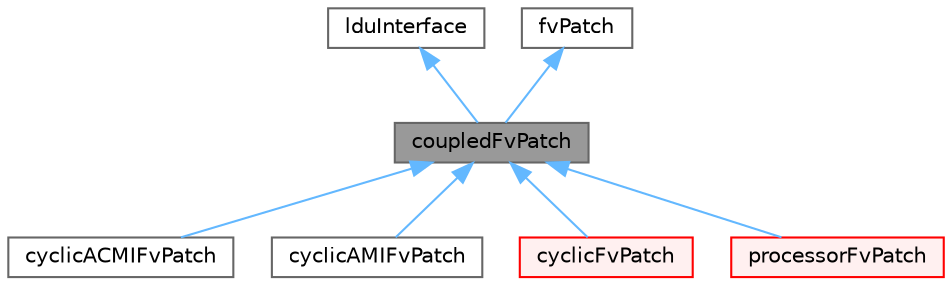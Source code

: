 digraph "coupledFvPatch"
{
 // LATEX_PDF_SIZE
  bgcolor="transparent";
  edge [fontname=Helvetica,fontsize=10,labelfontname=Helvetica,labelfontsize=10];
  node [fontname=Helvetica,fontsize=10,shape=box,height=0.2,width=0.4];
  Node1 [id="Node000001",label="coupledFvPatch",height=0.2,width=0.4,color="gray40", fillcolor="grey60", style="filled", fontcolor="black",tooltip="An abstract base class for patches that couple regions of the computational domain e...."];
  Node2 -> Node1 [id="edge1_Node000001_Node000002",dir="back",color="steelblue1",style="solid",tooltip=" "];
  Node2 [id="Node000002",label="lduInterface",height=0.2,width=0.4,color="gray40", fillcolor="white", style="filled",URL="$classFoam_1_1lduInterface.html",tooltip="An abstract base class for implicitly-coupled interfaces e.g. processor and cyclic patches."];
  Node3 -> Node1 [id="edge2_Node000001_Node000003",dir="back",color="steelblue1",style="solid",tooltip=" "];
  Node3 [id="Node000003",label="fvPatch",height=0.2,width=0.4,color="gray40", fillcolor="white", style="filled",URL="$classFoam_1_1fvPatch.html",tooltip="A finiteVolume patch using a polyPatch and a fvBoundaryMesh."];
  Node1 -> Node4 [id="edge3_Node000001_Node000004",dir="back",color="steelblue1",style="solid",tooltip=" "];
  Node4 [id="Node000004",label="cyclicACMIFvPatch",height=0.2,width=0.4,color="gray40", fillcolor="white", style="filled",URL="$classFoam_1_1cyclicACMIFvPatch.html",tooltip="Cyclic patch for Arbitrarily Coupled Mesh Interface (ACMI)"];
  Node1 -> Node5 [id="edge4_Node000001_Node000005",dir="back",color="steelblue1",style="solid",tooltip=" "];
  Node5 [id="Node000005",label="cyclicAMIFvPatch",height=0.2,width=0.4,color="gray40", fillcolor="white", style="filled",URL="$classFoam_1_1cyclicAMIFvPatch.html",tooltip="Cyclic patch for Arbitrary Mesh Interface (AMI)"];
  Node1 -> Node6 [id="edge5_Node000001_Node000006",dir="back",color="steelblue1",style="solid",tooltip=" "];
  Node6 [id="Node000006",label="cyclicFvPatch",height=0.2,width=0.4,color="red", fillcolor="#FFF0F0", style="filled",URL="$classFoam_1_1cyclicFvPatch.html",tooltip="Cyclic-plane patch."];
  Node1 -> Node9 [id="edge6_Node000001_Node000009",dir="back",color="steelblue1",style="solid",tooltip=" "];
  Node9 [id="Node000009",label="processorFvPatch",height=0.2,width=0.4,color="red", fillcolor="#FFF0F0", style="filled",URL="$classFoam_1_1processorFvPatch.html",tooltip="Processor patch."];
}
